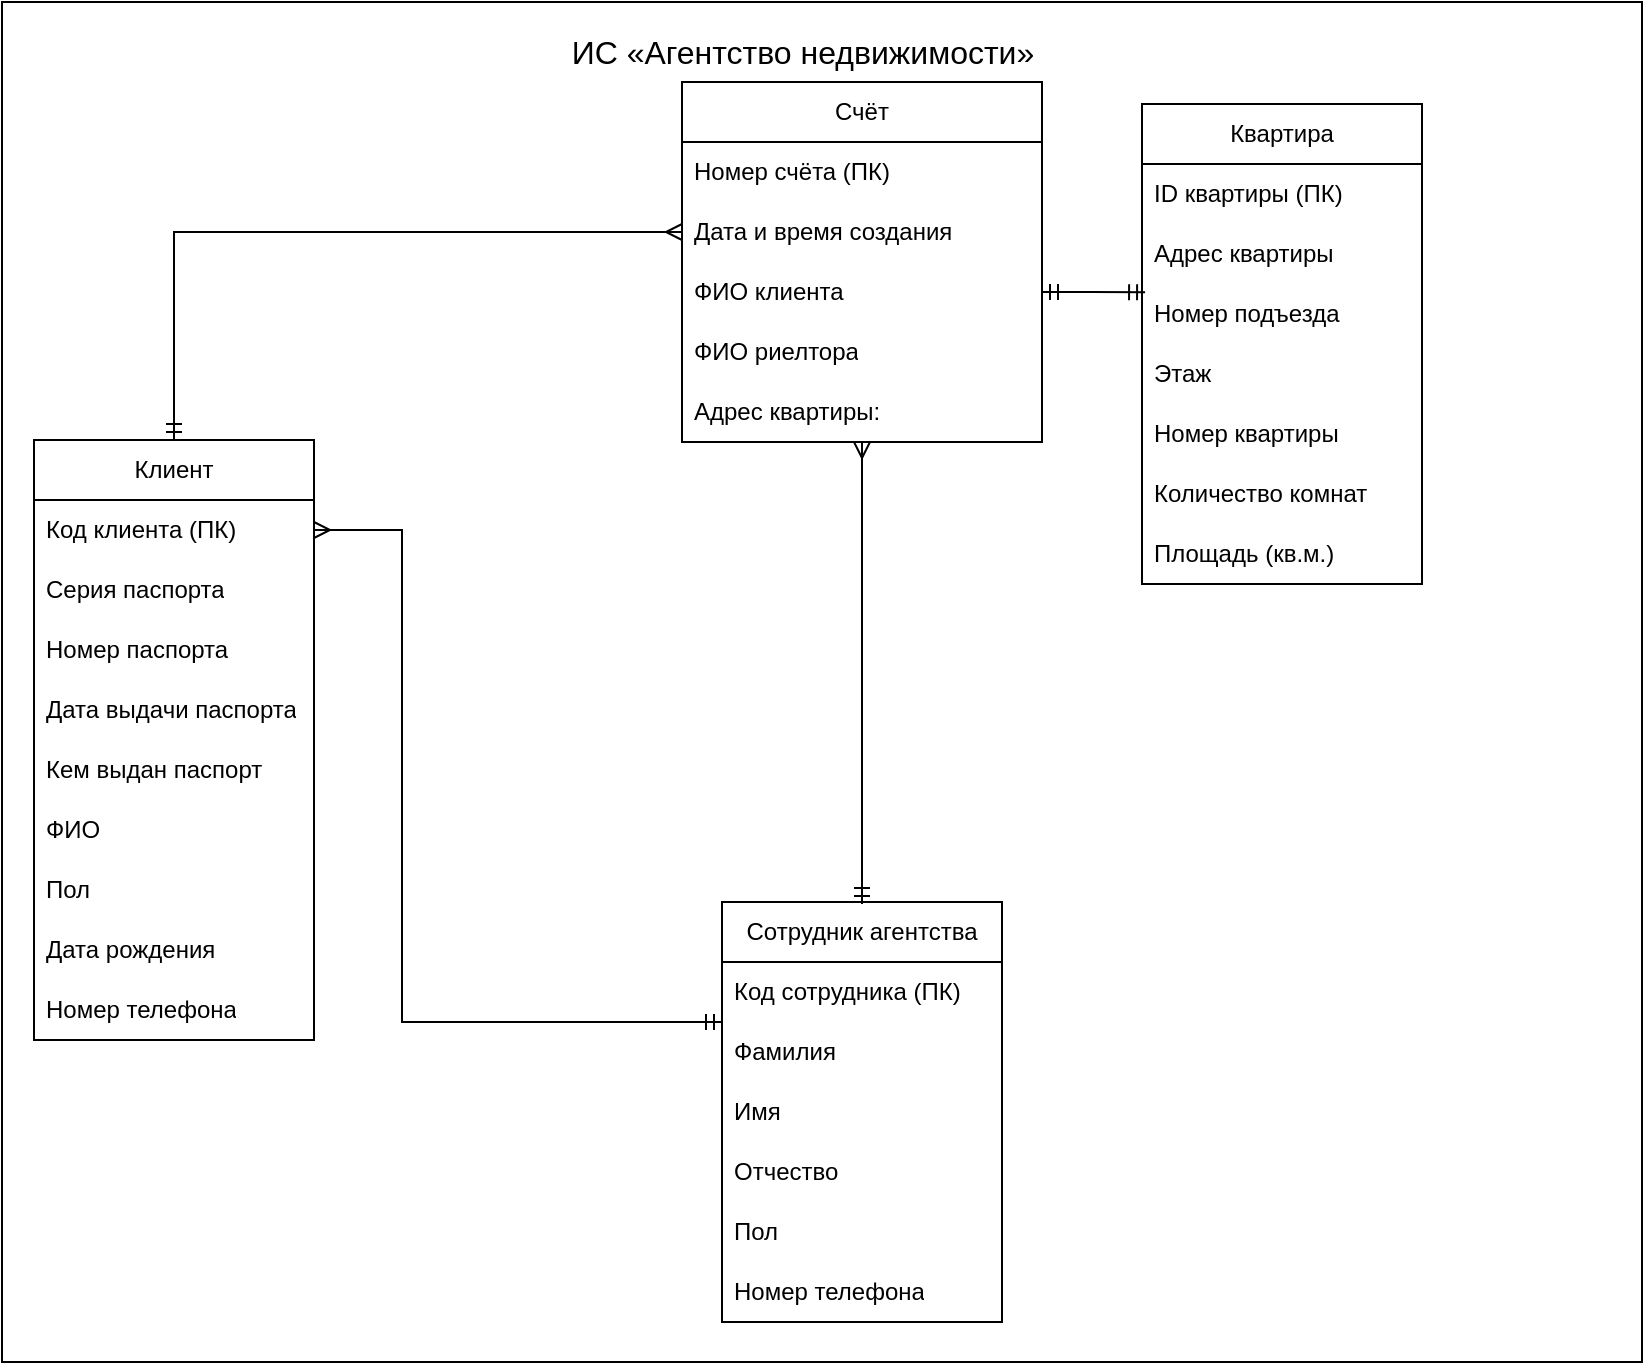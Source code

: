 <mxfile version="24.7.16">
  <diagram name="Страница 1" id="Ga9j6wt_hEotdPM3tH0A">
    <mxGraphModel dx="896" dy="967" grid="1" gridSize="10" guides="1" tooltips="1" connect="1" arrows="1" fold="1" page="1" pageScale="1" pageWidth="827" pageHeight="1169" math="0" shadow="0">
      <root>
        <mxCell id="0" />
        <mxCell id="1" parent="0" />
        <mxCell id="DD3GH7Nl4xVANMYUk7PU-5" value="" style="rounded=0;whiteSpace=wrap;html=1;" parent="1" vertex="1">
          <mxGeometry width="820" height="680" as="geometry" />
        </mxCell>
        <mxCell id="DD3GH7Nl4xVANMYUk7PU-59" style="edgeStyle=orthogonalEdgeStyle;rounded=0;orthogonalLoop=1;jettySize=auto;html=1;exitX=0.5;exitY=0;exitDx=0;exitDy=0;entryX=0;entryY=0.5;entryDx=0;entryDy=0;startArrow=ERmandOne;startFill=0;endArrow=ERmany;endFill=0;" parent="1" source="DD3GH7Nl4xVANMYUk7PU-1" target="DD3GH7Nl4xVANMYUk7PU-15" edge="1">
          <mxGeometry relative="1" as="geometry" />
        </mxCell>
        <mxCell id="DD3GH7Nl4xVANMYUk7PU-1" value="Клиент" style="swimlane;fontStyle=0;childLayout=stackLayout;horizontal=1;startSize=30;horizontalStack=0;resizeParent=1;resizeParentMax=0;resizeLast=0;collapsible=1;marginBottom=0;whiteSpace=wrap;html=1;" parent="1" vertex="1">
          <mxGeometry x="16" y="219" width="140" height="300" as="geometry">
            <mxRectangle x="40" y="90" width="80" height="30" as="alternateBounds" />
          </mxGeometry>
        </mxCell>
        <mxCell id="DD3GH7Nl4xVANMYUk7PU-2" value="Код клиента (ПК)" style="text;strokeColor=none;fillColor=none;align=left;verticalAlign=middle;spacingLeft=4;spacingRight=4;overflow=hidden;points=[[0,0.5],[1,0.5]];portConstraint=eastwest;rotatable=0;whiteSpace=wrap;html=1;" parent="DD3GH7Nl4xVANMYUk7PU-1" vertex="1">
          <mxGeometry y="30" width="140" height="30" as="geometry" />
        </mxCell>
        <mxCell id="DD3GH7Nl4xVANMYUk7PU-42" value="Серия паспорта" style="text;strokeColor=none;fillColor=none;align=left;verticalAlign=middle;spacingLeft=4;spacingRight=4;overflow=hidden;points=[[0,0.5],[1,0.5]];portConstraint=eastwest;rotatable=0;whiteSpace=wrap;html=1;" parent="DD3GH7Nl4xVANMYUk7PU-1" vertex="1">
          <mxGeometry y="60" width="140" height="30" as="geometry" />
        </mxCell>
        <mxCell id="DD3GH7Nl4xVANMYUk7PU-43" value="Номер паспорта" style="text;strokeColor=none;fillColor=none;align=left;verticalAlign=middle;spacingLeft=4;spacingRight=4;overflow=hidden;points=[[0,0.5],[1,0.5]];portConstraint=eastwest;rotatable=0;whiteSpace=wrap;html=1;" parent="DD3GH7Nl4xVANMYUk7PU-1" vertex="1">
          <mxGeometry y="90" width="140" height="30" as="geometry" />
        </mxCell>
        <mxCell id="DD3GH7Nl4xVANMYUk7PU-44" value="Дата выдачи паспорта" style="text;strokeColor=none;fillColor=none;align=left;verticalAlign=middle;spacingLeft=4;spacingRight=4;overflow=hidden;points=[[0,0.5],[1,0.5]];portConstraint=eastwest;rotatable=0;whiteSpace=wrap;html=1;" parent="DD3GH7Nl4xVANMYUk7PU-1" vertex="1">
          <mxGeometry y="120" width="140" height="30" as="geometry" />
        </mxCell>
        <mxCell id="DD3GH7Nl4xVANMYUk7PU-45" value="Кем выдан паспорт" style="text;strokeColor=none;fillColor=none;align=left;verticalAlign=middle;spacingLeft=4;spacingRight=4;overflow=hidden;points=[[0,0.5],[1,0.5]];portConstraint=eastwest;rotatable=0;whiteSpace=wrap;html=1;" parent="DD3GH7Nl4xVANMYUk7PU-1" vertex="1">
          <mxGeometry y="150" width="140" height="30" as="geometry" />
        </mxCell>
        <mxCell id="DD3GH7Nl4xVANMYUk7PU-4" value="ФИО" style="text;strokeColor=none;fillColor=none;align=left;verticalAlign=middle;spacingLeft=4;spacingRight=4;overflow=hidden;points=[[0,0.5],[1,0.5]];portConstraint=eastwest;rotatable=0;whiteSpace=wrap;html=1;" parent="DD3GH7Nl4xVANMYUk7PU-1" vertex="1">
          <mxGeometry y="180" width="140" height="30" as="geometry" />
        </mxCell>
        <mxCell id="DD3GH7Nl4xVANMYUk7PU-36" value="Пол" style="text;strokeColor=none;fillColor=none;align=left;verticalAlign=middle;spacingLeft=4;spacingRight=4;overflow=hidden;points=[[0,0.5],[1,0.5]];portConstraint=eastwest;rotatable=0;whiteSpace=wrap;html=1;" parent="DD3GH7Nl4xVANMYUk7PU-1" vertex="1">
          <mxGeometry y="210" width="140" height="30" as="geometry" />
        </mxCell>
        <mxCell id="DD3GH7Nl4xVANMYUk7PU-9" value="Дата рождения" style="text;strokeColor=none;fillColor=none;align=left;verticalAlign=middle;spacingLeft=4;spacingRight=4;overflow=hidden;points=[[0,0.5],[1,0.5]];portConstraint=eastwest;rotatable=0;whiteSpace=wrap;html=1;" parent="DD3GH7Nl4xVANMYUk7PU-1" vertex="1">
          <mxGeometry y="240" width="140" height="30" as="geometry" />
        </mxCell>
        <mxCell id="DD3GH7Nl4xVANMYUk7PU-11" value="Номер телефона" style="text;strokeColor=none;fillColor=none;align=left;verticalAlign=middle;spacingLeft=4;spacingRight=4;overflow=hidden;points=[[0,0.5],[1,0.5]];portConstraint=eastwest;rotatable=0;whiteSpace=wrap;html=1;" parent="DD3GH7Nl4xVANMYUk7PU-1" vertex="1">
          <mxGeometry y="270" width="140" height="30" as="geometry" />
        </mxCell>
        <mxCell id="DD3GH7Nl4xVANMYUk7PU-6" value="&lt;font style=&quot;font-size: 16px;&quot;&gt;ИС «Агентство недвижимости»&lt;/font&gt;" style="text;strokeColor=none;align=center;fillColor=none;html=1;verticalAlign=middle;whiteSpace=wrap;rounded=0;" parent="1" vertex="1">
          <mxGeometry x="237.5" y="10" width="325" height="30" as="geometry" />
        </mxCell>
        <mxCell id="DD3GH7Nl4xVANMYUk7PU-13" value="Счёт" style="swimlane;fontStyle=0;childLayout=stackLayout;horizontal=1;startSize=30;horizontalStack=0;resizeParent=1;resizeParentMax=0;resizeLast=0;collapsible=1;marginBottom=0;whiteSpace=wrap;html=1;" parent="1" vertex="1">
          <mxGeometry x="340" y="40" width="180" height="180" as="geometry">
            <mxRectangle x="40" y="90" width="80" height="30" as="alternateBounds" />
          </mxGeometry>
        </mxCell>
        <mxCell id="DD3GH7Nl4xVANMYUk7PU-14" value="Номер счёта (ПК)" style="text;strokeColor=none;fillColor=none;align=left;verticalAlign=middle;spacingLeft=4;spacingRight=4;overflow=hidden;points=[[0,0.5],[1,0.5]];portConstraint=eastwest;rotatable=0;whiteSpace=wrap;html=1;" parent="DD3GH7Nl4xVANMYUk7PU-13" vertex="1">
          <mxGeometry y="30" width="180" height="30" as="geometry" />
        </mxCell>
        <mxCell id="DD3GH7Nl4xVANMYUk7PU-15" value="Дата и время создания" style="text;strokeColor=none;fillColor=none;align=left;verticalAlign=middle;spacingLeft=4;spacingRight=4;overflow=hidden;points=[[0,0.5],[1,0.5]];portConstraint=eastwest;rotatable=0;whiteSpace=wrap;html=1;" parent="DD3GH7Nl4xVANMYUk7PU-13" vertex="1">
          <mxGeometry y="60" width="180" height="30" as="geometry" />
        </mxCell>
        <mxCell id="DD3GH7Nl4xVANMYUk7PU-16" value="ФИО клиента" style="text;strokeColor=none;fillColor=none;align=left;verticalAlign=middle;spacingLeft=4;spacingRight=4;overflow=hidden;points=[[0,0.5],[1,0.5]];portConstraint=eastwest;rotatable=0;whiteSpace=wrap;html=1;" parent="DD3GH7Nl4xVANMYUk7PU-13" vertex="1">
          <mxGeometry y="90" width="180" height="30" as="geometry" />
        </mxCell>
        <mxCell id="DD3GH7Nl4xVANMYUk7PU-17" value="ФИО риелтора" style="text;strokeColor=none;fillColor=none;align=left;verticalAlign=middle;spacingLeft=4;spacingRight=4;overflow=hidden;points=[[0,0.5],[1,0.5]];portConstraint=eastwest;rotatable=0;whiteSpace=wrap;html=1;" parent="DD3GH7Nl4xVANMYUk7PU-13" vertex="1">
          <mxGeometry y="120" width="180" height="30" as="geometry" />
        </mxCell>
        <mxCell id="DD3GH7Nl4xVANMYUk7PU-18" value="Адрес квартиры:" style="text;strokeColor=none;fillColor=none;align=left;verticalAlign=middle;spacingLeft=4;spacingRight=4;overflow=hidden;points=[[0,0.5],[1,0.5]];portConstraint=eastwest;rotatable=0;whiteSpace=wrap;html=1;" parent="DD3GH7Nl4xVANMYUk7PU-13" vertex="1">
          <mxGeometry y="150" width="180" height="30" as="geometry" />
        </mxCell>
        <mxCell id="DD3GH7Nl4xVANMYUk7PU-22" value="Квартира" style="swimlane;fontStyle=0;childLayout=stackLayout;horizontal=1;startSize=30;horizontalStack=0;resizeParent=1;resizeParentMax=0;resizeLast=0;collapsible=1;marginBottom=0;whiteSpace=wrap;html=1;" parent="1" vertex="1">
          <mxGeometry x="570" y="51" width="140" height="240" as="geometry">
            <mxRectangle x="40" y="90" width="80" height="30" as="alternateBounds" />
          </mxGeometry>
        </mxCell>
        <mxCell id="DD3GH7Nl4xVANMYUk7PU-23" value="ID квартиры (ПК)" style="text;strokeColor=none;fillColor=none;align=left;verticalAlign=middle;spacingLeft=4;spacingRight=4;overflow=hidden;points=[[0,0.5],[1,0.5]];portConstraint=eastwest;rotatable=0;whiteSpace=wrap;html=1;" parent="DD3GH7Nl4xVANMYUk7PU-22" vertex="1">
          <mxGeometry y="30" width="140" height="30" as="geometry" />
        </mxCell>
        <mxCell id="DD3GH7Nl4xVANMYUk7PU-24" value="Адрес квартиры" style="text;strokeColor=none;fillColor=none;align=left;verticalAlign=middle;spacingLeft=4;spacingRight=4;overflow=hidden;points=[[0,0.5],[1,0.5]];portConstraint=eastwest;rotatable=0;whiteSpace=wrap;html=1;" parent="DD3GH7Nl4xVANMYUk7PU-22" vertex="1">
          <mxGeometry y="60" width="140" height="30" as="geometry" />
        </mxCell>
        <mxCell id="DD3GH7Nl4xVANMYUk7PU-25" value="Номер подъезда" style="text;strokeColor=none;fillColor=none;align=left;verticalAlign=middle;spacingLeft=4;spacingRight=4;overflow=hidden;points=[[0,0.5],[1,0.5]];portConstraint=eastwest;rotatable=0;whiteSpace=wrap;html=1;" parent="DD3GH7Nl4xVANMYUk7PU-22" vertex="1">
          <mxGeometry y="90" width="140" height="30" as="geometry" />
        </mxCell>
        <mxCell id="DD3GH7Nl4xVANMYUk7PU-26" value="Этаж" style="text;strokeColor=none;fillColor=none;align=left;verticalAlign=middle;spacingLeft=4;spacingRight=4;overflow=hidden;points=[[0,0.5],[1,0.5]];portConstraint=eastwest;rotatable=0;whiteSpace=wrap;html=1;" parent="DD3GH7Nl4xVANMYUk7PU-22" vertex="1">
          <mxGeometry y="120" width="140" height="30" as="geometry" />
        </mxCell>
        <mxCell id="jDFiIhvaIvJ9FcsgGN45-1" value="Номер квартиры" style="text;strokeColor=none;fillColor=none;align=left;verticalAlign=middle;spacingLeft=4;spacingRight=4;overflow=hidden;points=[[0,0.5],[1,0.5]];portConstraint=eastwest;rotatable=0;whiteSpace=wrap;html=1;" vertex="1" parent="DD3GH7Nl4xVANMYUk7PU-22">
          <mxGeometry y="150" width="140" height="30" as="geometry" />
        </mxCell>
        <mxCell id="jDFiIhvaIvJ9FcsgGN45-2" value="Количество комнат" style="text;strokeColor=none;fillColor=none;align=left;verticalAlign=middle;spacingLeft=4;spacingRight=4;overflow=hidden;points=[[0,0.5],[1,0.5]];portConstraint=eastwest;rotatable=0;whiteSpace=wrap;html=1;" vertex="1" parent="DD3GH7Nl4xVANMYUk7PU-22">
          <mxGeometry y="180" width="140" height="30" as="geometry" />
        </mxCell>
        <mxCell id="jDFiIhvaIvJ9FcsgGN45-3" value="Площадь (кв.м.)" style="text;strokeColor=none;fillColor=none;align=left;verticalAlign=middle;spacingLeft=4;spacingRight=4;overflow=hidden;points=[[0,0.5],[1,0.5]];portConstraint=eastwest;rotatable=0;whiteSpace=wrap;html=1;" vertex="1" parent="DD3GH7Nl4xVANMYUk7PU-22">
          <mxGeometry y="210" width="140" height="30" as="geometry" />
        </mxCell>
        <mxCell id="DD3GH7Nl4xVANMYUk7PU-28" value="Сотрудник агентства" style="swimlane;fontStyle=0;childLayout=stackLayout;horizontal=1;startSize=30;horizontalStack=0;resizeParent=1;resizeParentMax=0;resizeLast=0;collapsible=1;marginBottom=0;whiteSpace=wrap;html=1;" parent="1" vertex="1">
          <mxGeometry x="360" y="450" width="140" height="210" as="geometry">
            <mxRectangle x="40" y="90" width="80" height="30" as="alternateBounds" />
          </mxGeometry>
        </mxCell>
        <mxCell id="DD3GH7Nl4xVANMYUk7PU-29" value="Код сотрудника (ПК)" style="text;strokeColor=none;fillColor=none;align=left;verticalAlign=middle;spacingLeft=4;spacingRight=4;overflow=hidden;points=[[0,0.5],[1,0.5]];portConstraint=eastwest;rotatable=0;whiteSpace=wrap;html=1;" parent="DD3GH7Nl4xVANMYUk7PU-28" vertex="1">
          <mxGeometry y="30" width="140" height="30" as="geometry" />
        </mxCell>
        <mxCell id="DD3GH7Nl4xVANMYUk7PU-30" value="Фамилия" style="text;strokeColor=none;fillColor=none;align=left;verticalAlign=middle;spacingLeft=4;spacingRight=4;overflow=hidden;points=[[0,0.5],[1,0.5]];portConstraint=eastwest;rotatable=0;whiteSpace=wrap;html=1;" parent="DD3GH7Nl4xVANMYUk7PU-28" vertex="1">
          <mxGeometry y="60" width="140" height="30" as="geometry" />
        </mxCell>
        <mxCell id="DD3GH7Nl4xVANMYUk7PU-31" value="Имя" style="text;strokeColor=none;fillColor=none;align=left;verticalAlign=middle;spacingLeft=4;spacingRight=4;overflow=hidden;points=[[0,0.5],[1,0.5]];portConstraint=eastwest;rotatable=0;whiteSpace=wrap;html=1;" parent="DD3GH7Nl4xVANMYUk7PU-28" vertex="1">
          <mxGeometry y="90" width="140" height="30" as="geometry" />
        </mxCell>
        <mxCell id="DD3GH7Nl4xVANMYUk7PU-32" value="Отчество" style="text;strokeColor=none;fillColor=none;align=left;verticalAlign=middle;spacingLeft=4;spacingRight=4;overflow=hidden;points=[[0,0.5],[1,0.5]];portConstraint=eastwest;rotatable=0;whiteSpace=wrap;html=1;" parent="DD3GH7Nl4xVANMYUk7PU-28" vertex="1">
          <mxGeometry y="120" width="140" height="30" as="geometry" />
        </mxCell>
        <mxCell id="DD3GH7Nl4xVANMYUk7PU-33" value="Пол" style="text;strokeColor=none;fillColor=none;align=left;verticalAlign=middle;spacingLeft=4;spacingRight=4;overflow=hidden;points=[[0,0.5],[1,0.5]];portConstraint=eastwest;rotatable=0;whiteSpace=wrap;html=1;" parent="DD3GH7Nl4xVANMYUk7PU-28" vertex="1">
          <mxGeometry y="150" width="140" height="30" as="geometry" />
        </mxCell>
        <mxCell id="DD3GH7Nl4xVANMYUk7PU-35" value="Номер телефона" style="text;strokeColor=none;fillColor=none;align=left;verticalAlign=middle;spacingLeft=4;spacingRight=4;overflow=hidden;points=[[0,0.5],[1,0.5]];portConstraint=eastwest;rotatable=0;whiteSpace=wrap;html=1;" parent="DD3GH7Nl4xVANMYUk7PU-28" vertex="1">
          <mxGeometry y="180" width="140" height="30" as="geometry" />
        </mxCell>
        <mxCell id="DD3GH7Nl4xVANMYUk7PU-58" style="edgeStyle=orthogonalEdgeStyle;rounded=0;orthogonalLoop=1;jettySize=auto;html=1;entryX=1;entryY=0.5;entryDx=0;entryDy=0;startArrow=ERmandOne;startFill=0;endArrow=ERmany;endFill=0;" parent="1" target="DD3GH7Nl4xVANMYUk7PU-2" edge="1">
          <mxGeometry relative="1" as="geometry">
            <mxPoint x="360" y="510" as="sourcePoint" />
            <mxPoint x="359.5" y="542" as="targetPoint" />
            <Array as="points">
              <mxPoint x="200" y="510" />
              <mxPoint x="200" y="264" />
            </Array>
          </mxGeometry>
        </mxCell>
        <mxCell id="DD3GH7Nl4xVANMYUk7PU-60" style="edgeStyle=orthogonalEdgeStyle;rounded=0;orthogonalLoop=1;jettySize=auto;html=1;exitX=1;exitY=0.5;exitDx=0;exitDy=0;entryX=0.011;entryY=0.137;entryDx=0;entryDy=0;entryPerimeter=0;startArrow=ERmandOne;startFill=0;endArrow=ERmandOne;endFill=0;" parent="1" source="DD3GH7Nl4xVANMYUk7PU-16" target="DD3GH7Nl4xVANMYUk7PU-25" edge="1">
          <mxGeometry relative="1" as="geometry" />
        </mxCell>
        <mxCell id="DD3GH7Nl4xVANMYUk7PU-61" style="edgeStyle=orthogonalEdgeStyle;rounded=0;orthogonalLoop=1;jettySize=auto;html=1;exitX=0.5;exitY=0;exitDx=0;exitDy=0;startArrow=ERmandOne;startFill=0;endArrow=ERmany;endFill=0;entryX=0.5;entryY=1;entryDx=0;entryDy=0;" parent="1" target="DD3GH7Nl4xVANMYUk7PU-13" edge="1">
          <mxGeometry relative="1" as="geometry">
            <mxPoint x="410" y="250" as="targetPoint" />
            <Array as="points">
              <mxPoint x="430" y="451" />
              <mxPoint x="430" y="220" />
            </Array>
            <mxPoint x="430" y="451" as="sourcePoint" />
          </mxGeometry>
        </mxCell>
      </root>
    </mxGraphModel>
  </diagram>
</mxfile>
